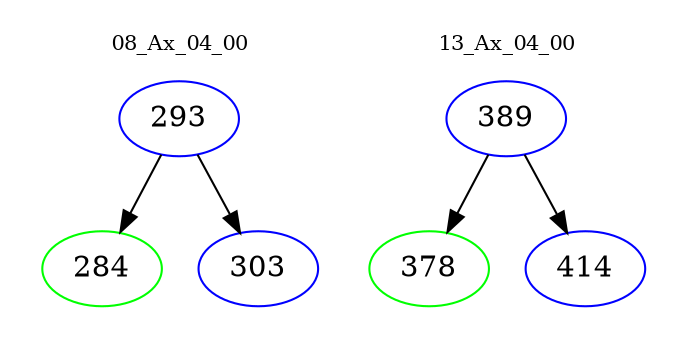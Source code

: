digraph{
subgraph cluster_0 {
color = white
label = "08_Ax_04_00";
fontsize=10;
T0_293 [label="293", color="blue"]
T0_293 -> T0_284 [color="black"]
T0_284 [label="284", color="green"]
T0_293 -> T0_303 [color="black"]
T0_303 [label="303", color="blue"]
}
subgraph cluster_1 {
color = white
label = "13_Ax_04_00";
fontsize=10;
T1_389 [label="389", color="blue"]
T1_389 -> T1_378 [color="black"]
T1_378 [label="378", color="green"]
T1_389 -> T1_414 [color="black"]
T1_414 [label="414", color="blue"]
}
}
